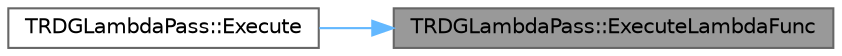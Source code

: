 digraph "TRDGLambdaPass::ExecuteLambdaFunc"
{
 // INTERACTIVE_SVG=YES
 // LATEX_PDF_SIZE
  bgcolor="transparent";
  edge [fontname=Helvetica,fontsize=10,labelfontname=Helvetica,labelfontsize=10];
  node [fontname=Helvetica,fontsize=10,shape=box,height=0.2,width=0.4];
  rankdir="RL";
  Node1 [id="Node000001",label="TRDGLambdaPass::ExecuteLambdaFunc",height=0.2,width=0.4,color="gray40", fillcolor="grey60", style="filled", fontcolor="black",tooltip=" "];
  Node1 -> Node2 [id="edge1_Node000001_Node000002",dir="back",color="steelblue1",style="solid",tooltip=" "];
  Node2 [id="Node000002",label="TRDGLambdaPass::Execute",height=0.2,width=0.4,color="grey40", fillcolor="white", style="filled",URL="$da/d38/classTRDGLambdaPass.html#ad033699ad614c0b9b8076b46e98b99d6",tooltip=" "];
}
